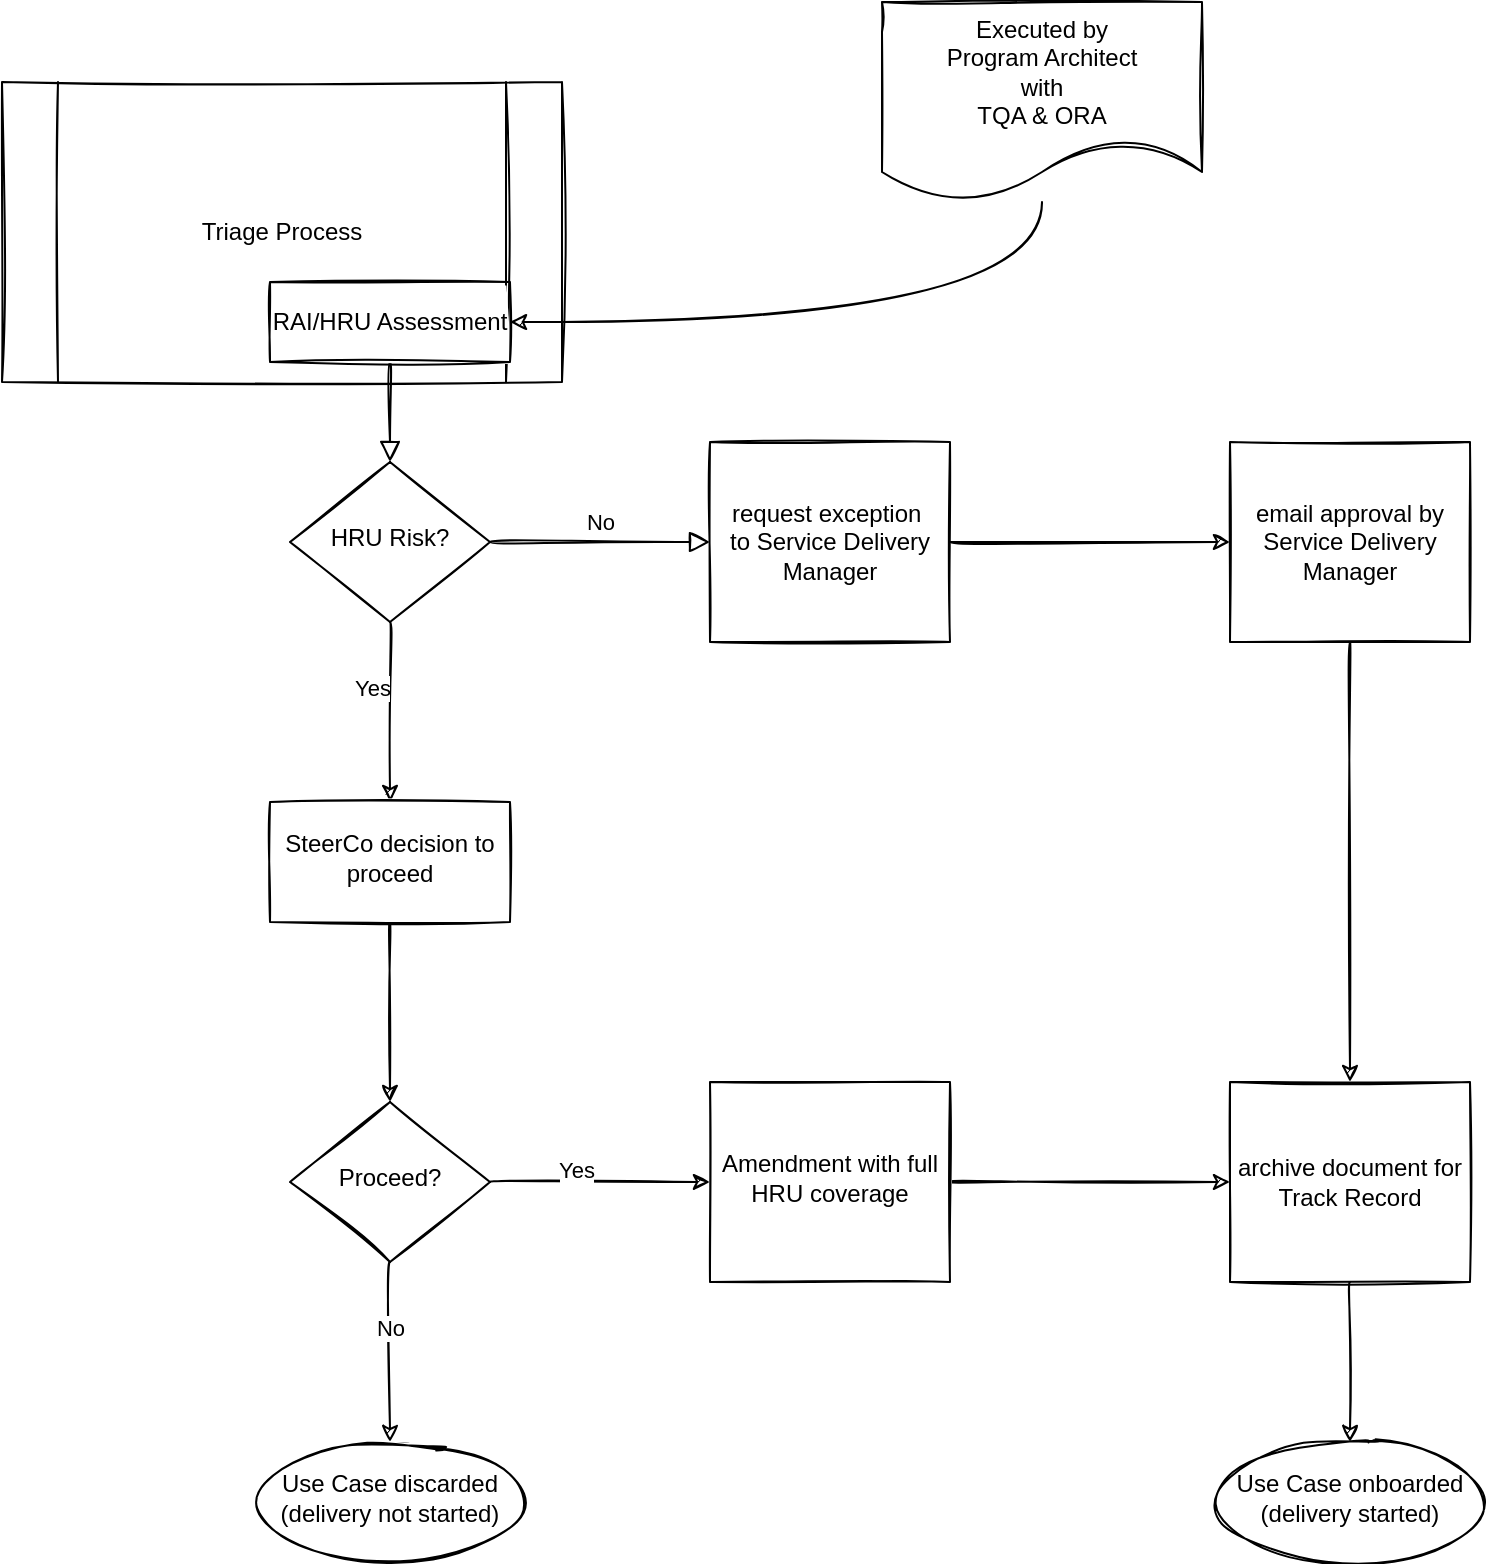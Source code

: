 <mxfile version="18.0.2" type="github">
  <diagram id="C5RBs43oDa-KdzZeNtuy" name="Page-1">
    <mxGraphModel dx="1132" dy="1768" grid="1" gridSize="10" guides="1" tooltips="1" connect="1" arrows="1" fold="1" page="1" pageScale="1" pageWidth="827" pageHeight="1169" math="0" shadow="0">
      <root>
        <mxCell id="WIyWlLk6GJQsqaUBKTNV-0" />
        <mxCell id="WIyWlLk6GJQsqaUBKTNV-1" parent="WIyWlLk6GJQsqaUBKTNV-0" />
        <mxCell id="VQEWSec1oIOiXL82U8FW-15" value="Triage Process" style="shape=process;whiteSpace=wrap;html=1;backgroundOutline=1;rounded=0;glass=0;strokeWidth=1;shadow=0;sketch=1;" vertex="1" parent="WIyWlLk6GJQsqaUBKTNV-1">
          <mxGeometry x="40" y="80" width="280" height="150" as="geometry" />
        </mxCell>
        <mxCell id="WIyWlLk6GJQsqaUBKTNV-2" value="" style="rounded=0;html=1;jettySize=auto;orthogonalLoop=1;fontSize=11;endArrow=block;endFill=0;endSize=8;strokeWidth=1;shadow=0;labelBackgroundColor=none;edgeStyle=orthogonalEdgeStyle;sketch=1;curved=1;" parent="WIyWlLk6GJQsqaUBKTNV-1" source="WIyWlLk6GJQsqaUBKTNV-3" target="WIyWlLk6GJQsqaUBKTNV-6" edge="1">
          <mxGeometry relative="1" as="geometry" />
        </mxCell>
        <mxCell id="VQEWSec1oIOiXL82U8FW-16" value="" style="edgeStyle=orthogonalEdgeStyle;rounded=0;orthogonalLoop=1;jettySize=auto;html=1;startArrow=classic;startFill=1;endArrow=none;endFill=0;sketch=1;curved=1;" edge="1" parent="WIyWlLk6GJQsqaUBKTNV-1" source="WIyWlLk6GJQsqaUBKTNV-3" target="VQEWSec1oIOiXL82U8FW-17">
          <mxGeometry relative="1" as="geometry" />
        </mxCell>
        <mxCell id="WIyWlLk6GJQsqaUBKTNV-3" value="RAI/HRU Assessment" style="rounded=0;whiteSpace=wrap;html=1;fontSize=12;glass=0;strokeWidth=1;shadow=0;sketch=1;" parent="WIyWlLk6GJQsqaUBKTNV-1" vertex="1">
          <mxGeometry x="174" y="180" width="120" height="40" as="geometry" />
        </mxCell>
        <mxCell id="WIyWlLk6GJQsqaUBKTNV-5" value="No" style="edgeStyle=orthogonalEdgeStyle;rounded=0;html=1;jettySize=auto;orthogonalLoop=1;fontSize=11;endArrow=block;endFill=0;endSize=8;strokeWidth=1;shadow=0;labelBackgroundColor=none;sketch=1;curved=1;" parent="WIyWlLk6GJQsqaUBKTNV-1" source="WIyWlLk6GJQsqaUBKTNV-6" target="WIyWlLk6GJQsqaUBKTNV-7" edge="1">
          <mxGeometry y="10" relative="1" as="geometry">
            <mxPoint as="offset" />
          </mxGeometry>
        </mxCell>
        <mxCell id="VQEWSec1oIOiXL82U8FW-3" value="" style="edgeStyle=orthogonalEdgeStyle;rounded=0;orthogonalLoop=1;jettySize=auto;html=1;sketch=1;curved=1;" edge="1" parent="WIyWlLk6GJQsqaUBKTNV-1" source="WIyWlLk6GJQsqaUBKTNV-6" target="VQEWSec1oIOiXL82U8FW-2">
          <mxGeometry relative="1" as="geometry" />
        </mxCell>
        <mxCell id="VQEWSec1oIOiXL82U8FW-4" value="Yes" style="edgeLabel;html=1;align=center;verticalAlign=middle;resizable=0;points=[];sketch=1;rounded=0;" vertex="1" connectable="0" parent="VQEWSec1oIOiXL82U8FW-3">
          <mxGeometry x="-0.267" y="-9" relative="1" as="geometry">
            <mxPoint as="offset" />
          </mxGeometry>
        </mxCell>
        <mxCell id="WIyWlLk6GJQsqaUBKTNV-6" value="HRU Risk?" style="rhombus;whiteSpace=wrap;html=1;shadow=0;fontFamily=Helvetica;fontSize=12;align=center;strokeWidth=1;spacing=6;spacingTop=-4;sketch=1;rounded=0;" parent="WIyWlLk6GJQsqaUBKTNV-1" vertex="1">
          <mxGeometry x="184" y="270" width="100" height="80" as="geometry" />
        </mxCell>
        <mxCell id="VQEWSec1oIOiXL82U8FW-1" value="" style="edgeStyle=orthogonalEdgeStyle;rounded=0;orthogonalLoop=1;jettySize=auto;html=1;sketch=1;curved=1;" edge="1" parent="WIyWlLk6GJQsqaUBKTNV-1" source="WIyWlLk6GJQsqaUBKTNV-7" target="VQEWSec1oIOiXL82U8FW-0">
          <mxGeometry relative="1" as="geometry" />
        </mxCell>
        <mxCell id="WIyWlLk6GJQsqaUBKTNV-7" value="request exception&amp;nbsp;&lt;br&gt;to Service Delivery Manager" style="rounded=0;whiteSpace=wrap;html=1;fontSize=12;glass=0;strokeWidth=1;shadow=0;sketch=1;" parent="WIyWlLk6GJQsqaUBKTNV-1" vertex="1">
          <mxGeometry x="394" y="260" width="120" height="100" as="geometry" />
        </mxCell>
        <mxCell id="VQEWSec1oIOiXL82U8FW-20" style="edgeStyle=orthogonalEdgeStyle;rounded=0;orthogonalLoop=1;jettySize=auto;html=1;startArrow=none;startFill=0;endArrow=classic;endFill=1;sketch=1;curved=1;" edge="1" parent="WIyWlLk6GJQsqaUBKTNV-1" source="VQEWSec1oIOiXL82U8FW-0" target="VQEWSec1oIOiXL82U8FW-18">
          <mxGeometry relative="1" as="geometry" />
        </mxCell>
        <mxCell id="VQEWSec1oIOiXL82U8FW-0" value="&lt;span style=&quot;&quot;&gt;email approval by Service Delivery Manager&lt;/span&gt;" style="whiteSpace=wrap;html=1;rounded=0;glass=0;strokeWidth=1;shadow=0;sketch=1;" vertex="1" parent="WIyWlLk6GJQsqaUBKTNV-1">
          <mxGeometry x="654" y="260" width="120" height="100" as="geometry" />
        </mxCell>
        <mxCell id="VQEWSec1oIOiXL82U8FW-6" value="" style="edgeStyle=orthogonalEdgeStyle;rounded=0;orthogonalLoop=1;jettySize=auto;html=1;entryX=0.5;entryY=0;entryDx=0;entryDy=0;sketch=1;curved=1;" edge="1" parent="WIyWlLk6GJQsqaUBKTNV-1" source="VQEWSec1oIOiXL82U8FW-2" target="VQEWSec1oIOiXL82U8FW-7">
          <mxGeometry relative="1" as="geometry" />
        </mxCell>
        <mxCell id="VQEWSec1oIOiXL82U8FW-2" value="SteerCo decision to proceed" style="rounded=0;whiteSpace=wrap;html=1;shadow=0;strokeWidth=1;spacing=6;spacingTop=-4;sketch=1;" vertex="1" parent="WIyWlLk6GJQsqaUBKTNV-1">
          <mxGeometry x="174" y="440" width="120" height="60" as="geometry" />
        </mxCell>
        <mxCell id="VQEWSec1oIOiXL82U8FW-9" value="" style="edgeStyle=orthogonalEdgeStyle;rounded=0;orthogonalLoop=1;jettySize=auto;html=1;sketch=1;curved=1;" edge="1" parent="WIyWlLk6GJQsqaUBKTNV-1" source="VQEWSec1oIOiXL82U8FW-7" target="VQEWSec1oIOiXL82U8FW-8">
          <mxGeometry relative="1" as="geometry" />
        </mxCell>
        <mxCell id="VQEWSec1oIOiXL82U8FW-10" value="Yes" style="edgeLabel;html=1;align=center;verticalAlign=middle;resizable=0;points=[];sketch=1;rounded=0;" vertex="1" connectable="0" parent="VQEWSec1oIOiXL82U8FW-9">
          <mxGeometry x="-0.222" y="4" relative="1" as="geometry">
            <mxPoint y="-2" as="offset" />
          </mxGeometry>
        </mxCell>
        <mxCell id="VQEWSec1oIOiXL82U8FW-12" value="" style="edgeStyle=orthogonalEdgeStyle;rounded=0;orthogonalLoop=1;jettySize=auto;html=1;sketch=1;curved=1;" edge="1" parent="WIyWlLk6GJQsqaUBKTNV-1" source="VQEWSec1oIOiXL82U8FW-7" target="VQEWSec1oIOiXL82U8FW-11">
          <mxGeometry relative="1" as="geometry" />
        </mxCell>
        <mxCell id="VQEWSec1oIOiXL82U8FW-13" value="No" style="edgeLabel;html=1;align=center;verticalAlign=middle;resizable=0;points=[];sketch=1;rounded=0;" vertex="1" connectable="0" parent="VQEWSec1oIOiXL82U8FW-12">
          <mxGeometry x="-0.267" relative="1" as="geometry">
            <mxPoint as="offset" />
          </mxGeometry>
        </mxCell>
        <mxCell id="VQEWSec1oIOiXL82U8FW-7" value="Proceed?" style="rhombus;whiteSpace=wrap;html=1;shadow=0;fontFamily=Helvetica;fontSize=12;align=center;strokeWidth=1;spacing=6;spacingTop=-4;sketch=1;rounded=0;" vertex="1" parent="WIyWlLk6GJQsqaUBKTNV-1">
          <mxGeometry x="184" y="590" width="100" height="80" as="geometry" />
        </mxCell>
        <mxCell id="VQEWSec1oIOiXL82U8FW-19" style="edgeStyle=orthogonalEdgeStyle;rounded=0;orthogonalLoop=1;jettySize=auto;html=1;startArrow=none;startFill=0;endArrow=classic;endFill=1;sketch=1;curved=1;" edge="1" parent="WIyWlLk6GJQsqaUBKTNV-1" source="VQEWSec1oIOiXL82U8FW-8" target="VQEWSec1oIOiXL82U8FW-18">
          <mxGeometry relative="1" as="geometry" />
        </mxCell>
        <mxCell id="VQEWSec1oIOiXL82U8FW-8" value="Amendment with full HRU coverage" style="rounded=0;whiteSpace=wrap;html=1;shadow=0;strokeWidth=1;spacing=6;spacingTop=-4;sketch=1;" vertex="1" parent="WIyWlLk6GJQsqaUBKTNV-1">
          <mxGeometry x="394" y="580" width="120" height="100" as="geometry" />
        </mxCell>
        <mxCell id="VQEWSec1oIOiXL82U8FW-11" value="Use Case discarded" style="ellipse;whiteSpace=wrap;html=1;shadow=0;strokeWidth=1;spacing=6;spacingTop=-4;sketch=1;rounded=0;" vertex="1" parent="WIyWlLk6GJQsqaUBKTNV-1">
          <mxGeometry x="174" y="760" width="120" height="60" as="geometry" />
        </mxCell>
        <mxCell id="VQEWSec1oIOiXL82U8FW-14" value="Use Case discarded&lt;br&gt;(delivery not started)" style="ellipse;whiteSpace=wrap;html=1;shadow=0;strokeWidth=1;spacing=6;spacingTop=-4;sketch=1;rounded=0;" vertex="1" parent="WIyWlLk6GJQsqaUBKTNV-1">
          <mxGeometry x="164" y="760" width="140" height="60" as="geometry" />
        </mxCell>
        <mxCell id="VQEWSec1oIOiXL82U8FW-17" value="&lt;span style=&quot;&quot;&gt;Executed by&lt;/span&gt;&lt;br style=&quot;&quot;&gt;&lt;span style=&quot;&quot;&gt;Program Architect&lt;br&gt;&lt;/span&gt;with&lt;br style=&quot;&quot;&gt;&lt;span style=&quot;&quot;&gt;TQA &amp;amp; ORA&lt;/span&gt;" style="shape=document;whiteSpace=wrap;html=1;boundedLbl=1;sketch=1;rounded=0;" vertex="1" parent="WIyWlLk6GJQsqaUBKTNV-1">
          <mxGeometry x="480" y="40" width="160" height="100" as="geometry" />
        </mxCell>
        <mxCell id="VQEWSec1oIOiXL82U8FW-22" style="edgeStyle=orthogonalEdgeStyle;rounded=0;orthogonalLoop=1;jettySize=auto;html=1;startArrow=none;startFill=0;endArrow=classic;endFill=1;sketch=1;curved=1;" edge="1" parent="WIyWlLk6GJQsqaUBKTNV-1" source="VQEWSec1oIOiXL82U8FW-18" target="VQEWSec1oIOiXL82U8FW-21">
          <mxGeometry relative="1" as="geometry" />
        </mxCell>
        <mxCell id="VQEWSec1oIOiXL82U8FW-18" value="&lt;span style=&quot;&quot;&gt;archive document for Track Record&lt;/span&gt;" style="whiteSpace=wrap;html=1;rounded=0;glass=0;strokeWidth=1;shadow=0;sketch=1;" vertex="1" parent="WIyWlLk6GJQsqaUBKTNV-1">
          <mxGeometry x="654" y="580" width="120" height="100" as="geometry" />
        </mxCell>
        <mxCell id="VQEWSec1oIOiXL82U8FW-21" value="Use Case onboarded&lt;br&gt;(delivery started)" style="ellipse;whiteSpace=wrap;html=1;shadow=0;strokeWidth=1;spacing=6;spacingTop=-4;sketch=1;rounded=0;" vertex="1" parent="WIyWlLk6GJQsqaUBKTNV-1">
          <mxGeometry x="644" y="760" width="140" height="60" as="geometry" />
        </mxCell>
      </root>
    </mxGraphModel>
  </diagram>
</mxfile>
